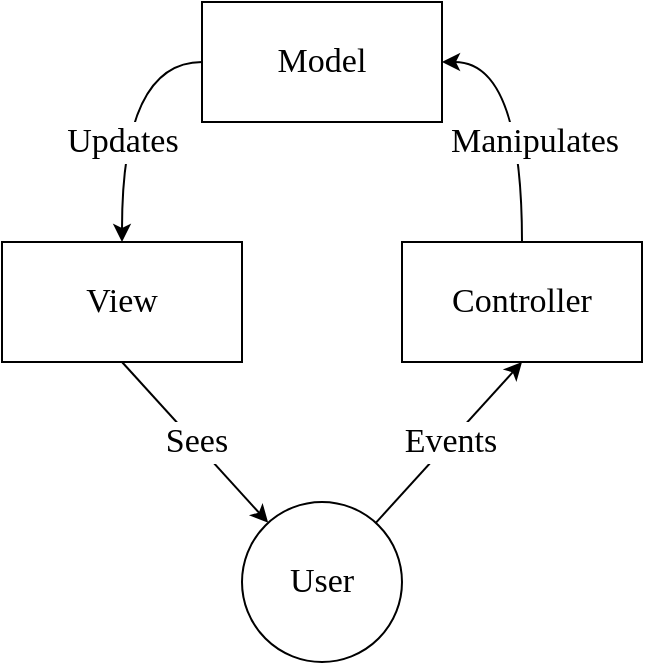 <mxfile version="17.2.1" type="google"><diagram id="6gZgifMo-aeQhf_8DnIB" name="Page-1"><mxGraphModel grid="1" page="1" gridSize="10" guides="1" tooltips="1" connect="1" arrows="1" fold="1" pageScale="1" pageWidth="827" pageHeight="1169" math="0" shadow="0"><root><mxCell id="0"/><mxCell id="1" parent="0"/><mxCell id="0svlesQhJ0fLxddg-mv0-16" value="Updates" style="edgeStyle=orthogonalEdgeStyle;curved=1;rounded=0;orthogonalLoop=1;jettySize=auto;html=1;exitX=0;exitY=0.5;exitDx=0;exitDy=0;entryX=0.5;entryY=0;entryDx=0;entryDy=0;fontFamily=Times New Roman;fontSize=17;" edge="1" parent="1" source="0svlesQhJ0fLxddg-mv0-1" target="0svlesQhJ0fLxddg-mv0-3"><mxGeometry x="0.231" relative="1" as="geometry"><mxPoint as="offset"/></mxGeometry></mxCell><mxCell id="0svlesQhJ0fLxddg-mv0-1" value="&lt;font style=&quot;font-size: 17px&quot;&gt;Model&lt;/font&gt;" style="rounded=0;whiteSpace=wrap;html=1;fontFamily=Times New Roman;fontSize=14;" vertex="1" parent="1"><mxGeometry x="354" y="50" width="120" height="60" as="geometry"/></mxCell><mxCell id="0svlesQhJ0fLxddg-mv0-15" value="Manipulates" style="edgeStyle=orthogonalEdgeStyle;rounded=0;orthogonalLoop=1;jettySize=auto;html=1;exitX=0.5;exitY=0;exitDx=0;exitDy=0;entryX=1;entryY=0.5;entryDx=0;entryDy=0;fontFamily=Times New Roman;fontSize=17;curved=1;" edge="1" parent="1" source="0svlesQhJ0fLxddg-mv0-2" target="0svlesQhJ0fLxddg-mv0-1"><mxGeometry x="-0.231" y="-6" relative="1" as="geometry"><mxPoint as="offset"/></mxGeometry></mxCell><mxCell id="0svlesQhJ0fLxddg-mv0-2" value="&lt;font style=&quot;font-size: 17px&quot;&gt;Controller&lt;/font&gt;" style="rounded=0;whiteSpace=wrap;html=1;fontFamily=Times New Roman;fontSize=14;" vertex="1" parent="1"><mxGeometry x="454" y="170" width="120" height="60" as="geometry"/></mxCell><mxCell id="0svlesQhJ0fLxddg-mv0-11" value="Sees" style="rounded=0;orthogonalLoop=1;jettySize=auto;html=1;exitX=0.5;exitY=1;exitDx=0;exitDy=0;fontFamily=Times New Roman;fontSize=17;" edge="1" parent="1" source="0svlesQhJ0fLxddg-mv0-3" target="0svlesQhJ0fLxddg-mv0-4"><mxGeometry relative="1" as="geometry"/></mxCell><mxCell id="0svlesQhJ0fLxddg-mv0-3" value="&lt;font style=&quot;font-size: 17px&quot;&gt;View&lt;/font&gt;" style="rounded=0;whiteSpace=wrap;html=1;fontFamily=Times New Roman;fontSize=14;" vertex="1" parent="1"><mxGeometry x="254" y="170" width="120" height="60" as="geometry"/></mxCell><mxCell id="0svlesQhJ0fLxddg-mv0-12" value="Events" style="rounded=0;orthogonalLoop=1;jettySize=auto;html=1;fontFamily=Times New Roman;fontSize=17;entryX=0.5;entryY=1;entryDx=0;entryDy=0;" edge="1" parent="1" source="0svlesQhJ0fLxddg-mv0-4" target="0svlesQhJ0fLxddg-mv0-2"><mxGeometry relative="1" as="geometry"/></mxCell><mxCell id="0svlesQhJ0fLxddg-mv0-4" value="User" style="ellipse;whiteSpace=wrap;html=1;aspect=fixed;fontFamily=Times New Roman;fontSize=17;" vertex="1" parent="1"><mxGeometry x="374" y="300" width="80" height="80" as="geometry"/></mxCell></root></mxGraphModel></diagram></mxfile>
